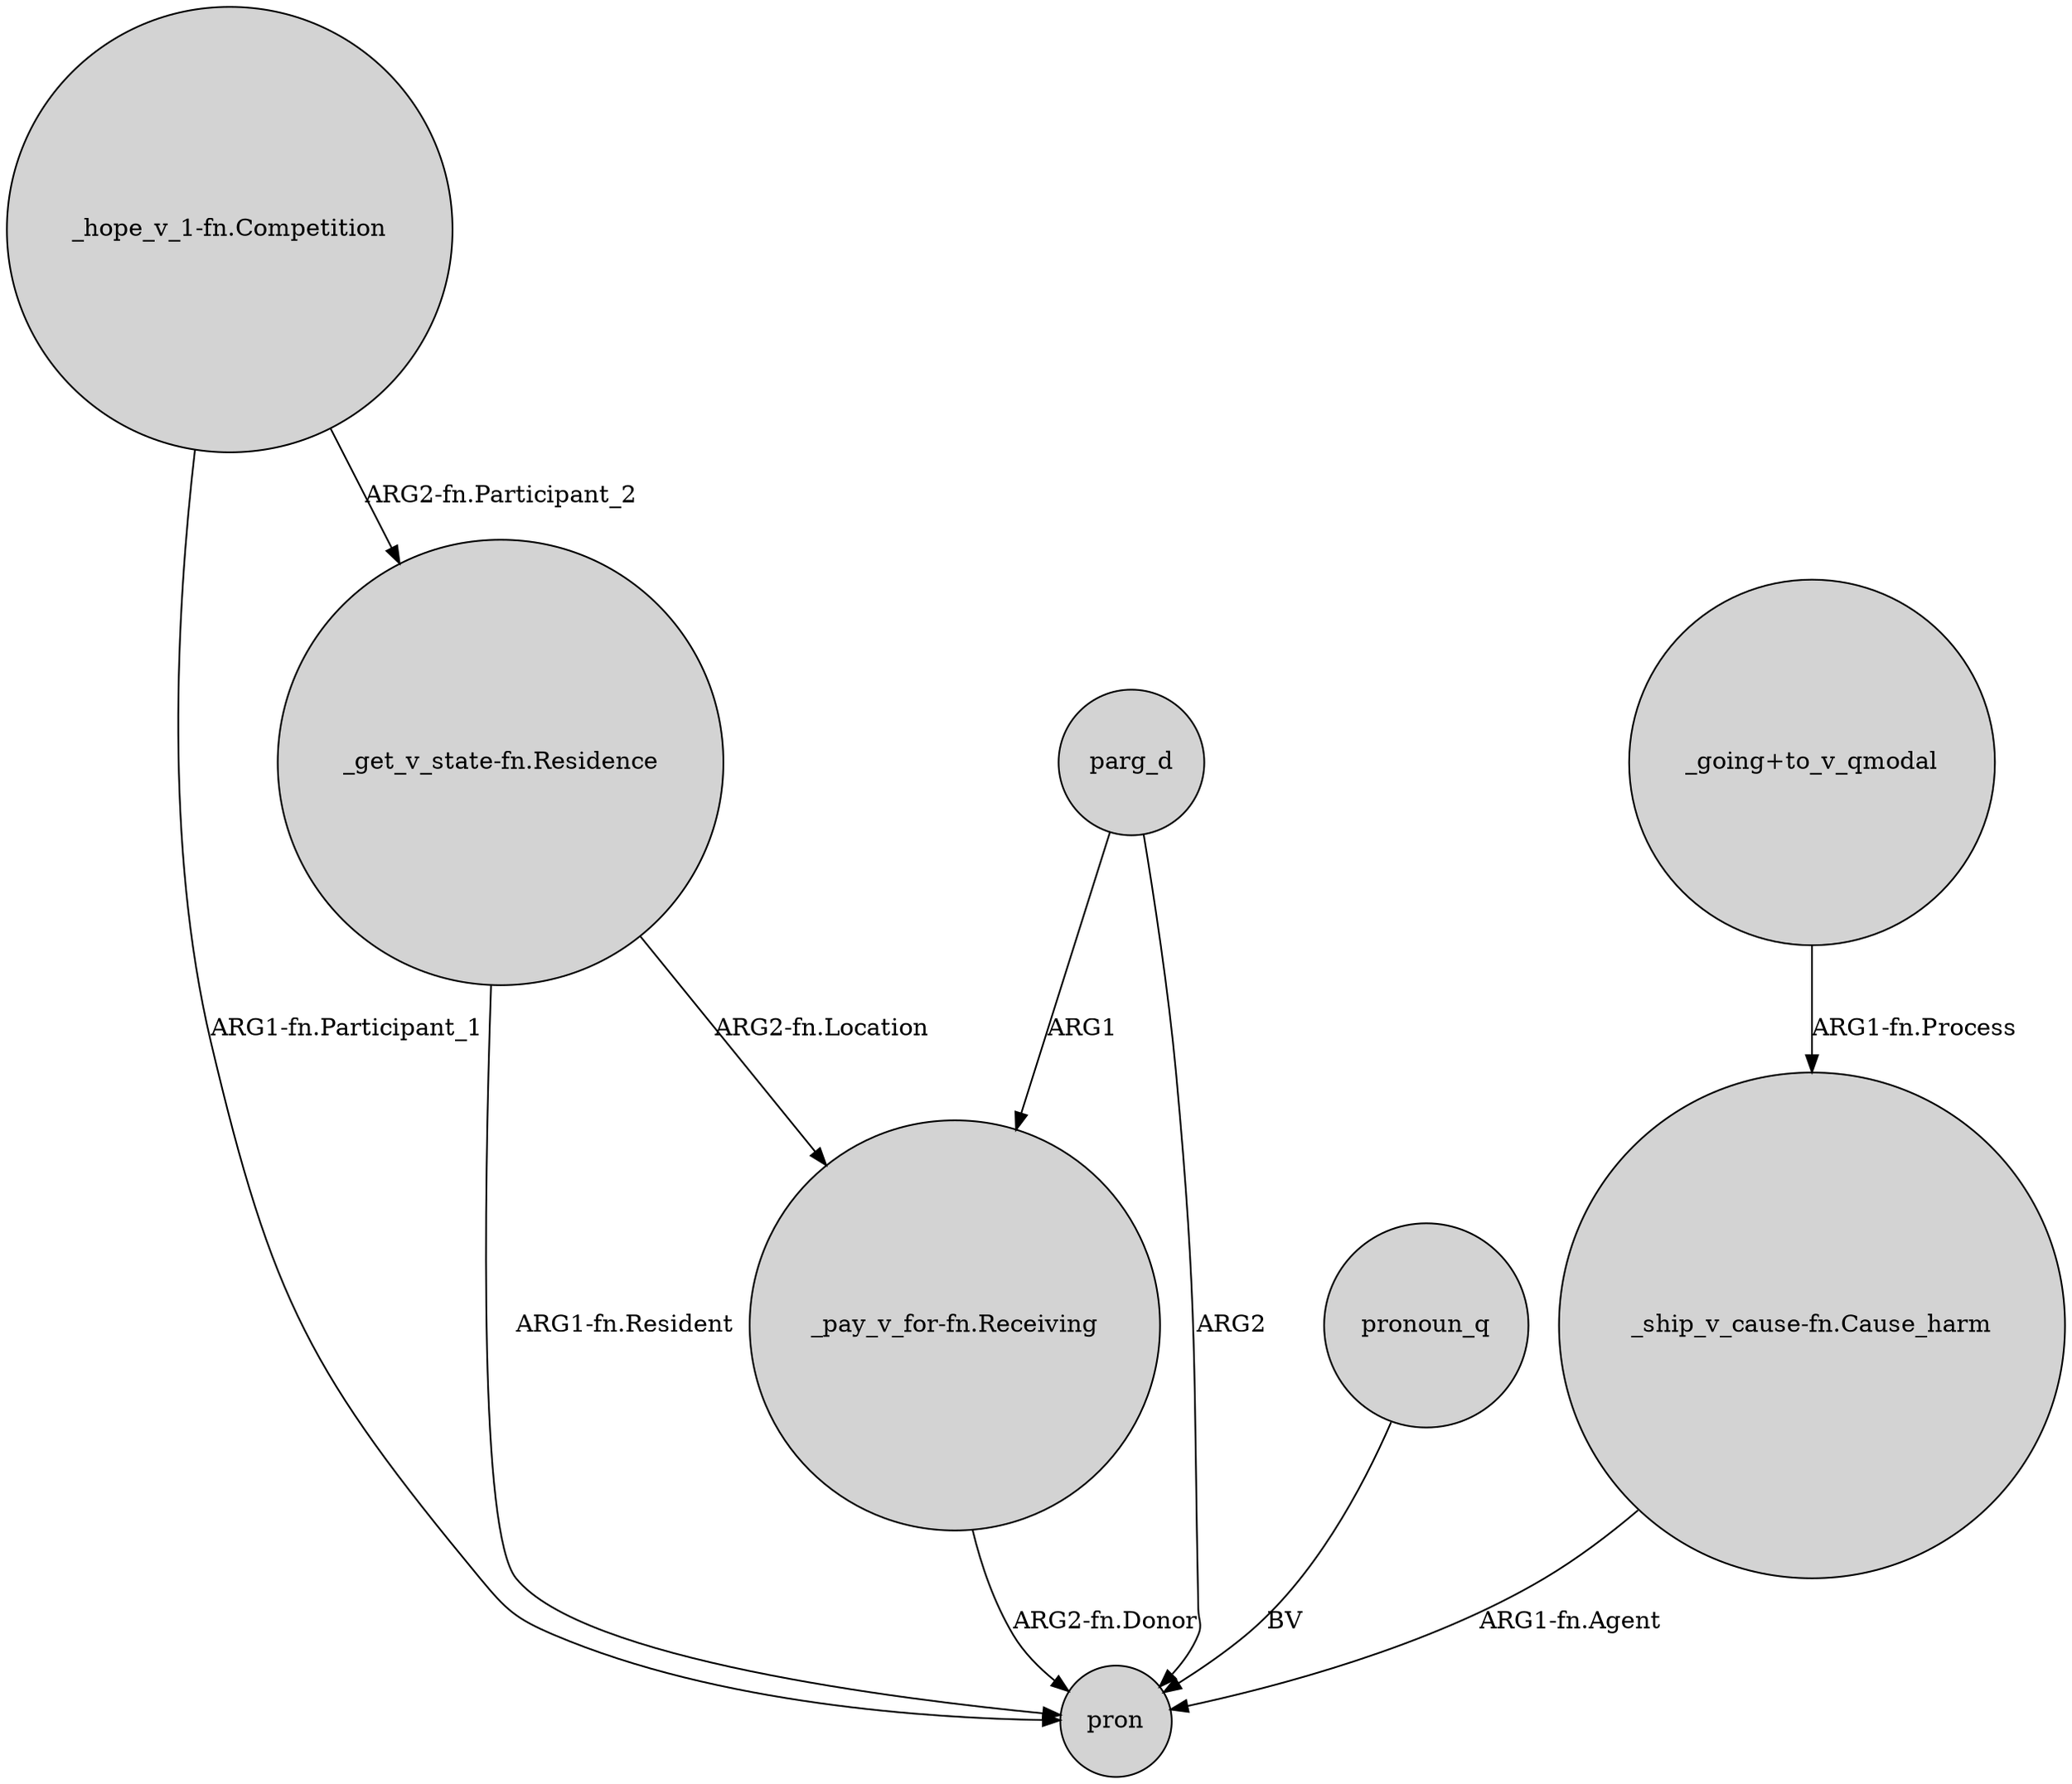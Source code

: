 digraph {
	node [shape=circle style=filled]
	"_pay_v_for-fn.Receiving" -> pron [label="ARG2-fn.Donor"]
	"_get_v_state-fn.Residence" -> "_pay_v_for-fn.Receiving" [label="ARG2-fn.Location"]
	"_hope_v_1-fn.Competition" -> "_get_v_state-fn.Residence" [label="ARG2-fn.Participant_2"]
	"_ship_v_cause-fn.Cause_harm" -> pron [label="ARG1-fn.Agent"]
	"_going+to_v_qmodal" -> "_ship_v_cause-fn.Cause_harm" [label="ARG1-fn.Process"]
	pronoun_q -> pron [label=BV]
	"_get_v_state-fn.Residence" -> pron [label="ARG1-fn.Resident"]
	parg_d -> "_pay_v_for-fn.Receiving" [label=ARG1]
	"_hope_v_1-fn.Competition" -> pron [label="ARG1-fn.Participant_1"]
	parg_d -> pron [label=ARG2]
}
